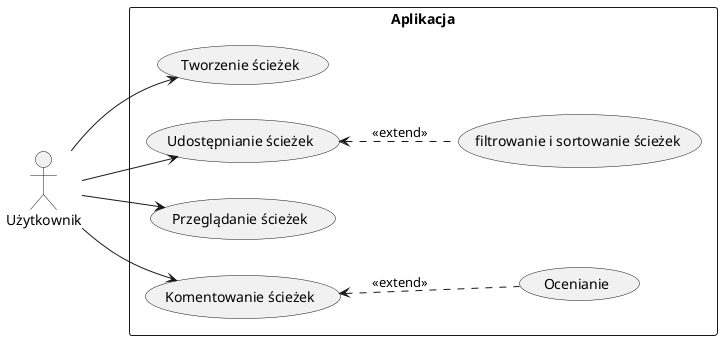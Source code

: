 @startuml


title ""

left to right direction
actor "Użytkownik" as fc
rectangle Aplikacja {
 usecase "Tworzenie ścieżek" as UC1
 usecase "Udostępnianie ścieżek" as UC2
 usecase "Przeglądanie ścieżek" as UC3
 usecase "Komentowanie ścieżek" as UC4
 usecase "Ocenianie" as UC5
 usecase "filtrowanie i sortowanie ścieżek" as UC6
}
left to right direction

fc --> UC1
fc --> UC2
fc --> UC3
fc --> UC4
UC4 <.. UC5 : <<extend>>
UC2 <.. UC6 : <<extend>>
@enduml
